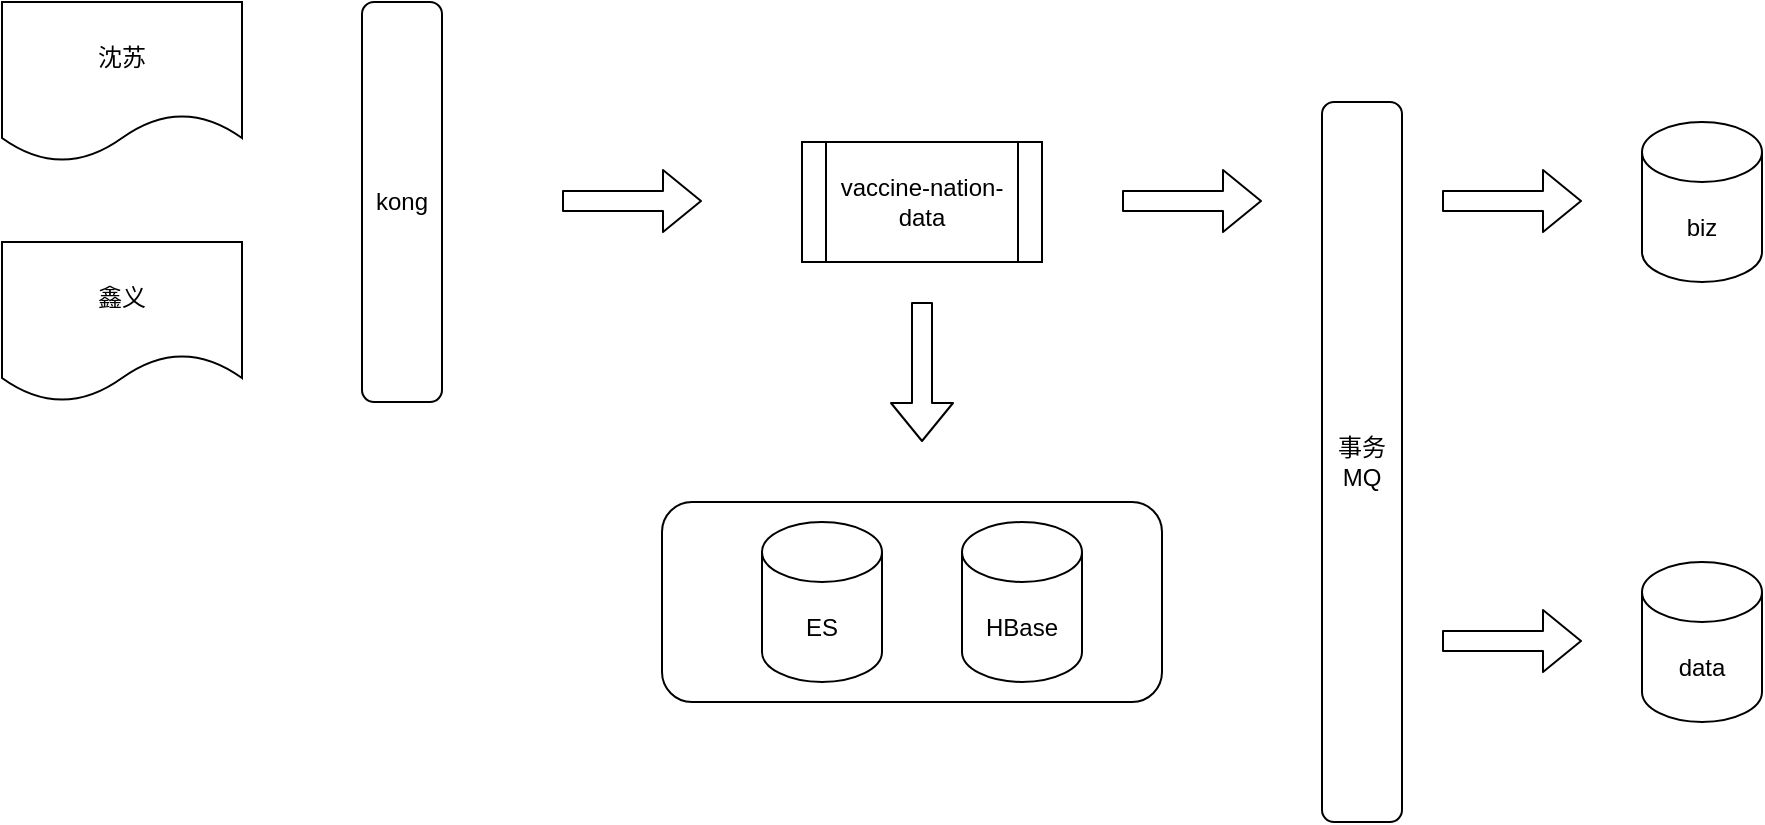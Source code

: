 <mxfile version="14.6.3" type="github">
  <diagram id="w0HFk6Fzwvmut8jecLAu" name="Page-1">
    <mxGraphModel dx="1666" dy="794" grid="1" gridSize="10" guides="1" tooltips="1" connect="1" arrows="1" fold="1" page="1" pageScale="1" pageWidth="1654" pageHeight="2336" math="0" shadow="0">
      <root>
        <mxCell id="0" />
        <mxCell id="1" parent="0" />
        <mxCell id="uhUfELOlSJboxnY-Z91E-13" value="" style="rounded=1;whiteSpace=wrap;html=1;" vertex="1" parent="1">
          <mxGeometry x="500" y="450" width="250" height="100" as="geometry" />
        </mxCell>
        <mxCell id="uhUfELOlSJboxnY-Z91E-3" value="沈苏" style="shape=document;whiteSpace=wrap;html=1;boundedLbl=1;" vertex="1" parent="1">
          <mxGeometry x="170" y="200" width="120" height="80" as="geometry" />
        </mxCell>
        <mxCell id="uhUfELOlSJboxnY-Z91E-4" value="鑫义" style="shape=document;whiteSpace=wrap;html=1;boundedLbl=1;" vertex="1" parent="1">
          <mxGeometry x="170" y="320" width="120" height="80" as="geometry" />
        </mxCell>
        <mxCell id="uhUfELOlSJboxnY-Z91E-5" value="kong" style="rounded=1;whiteSpace=wrap;html=1;" vertex="1" parent="1">
          <mxGeometry x="350" y="200" width="40" height="200" as="geometry" />
        </mxCell>
        <mxCell id="uhUfELOlSJboxnY-Z91E-6" value="" style="shape=flexArrow;endArrow=classic;html=1;" edge="1" parent="1">
          <mxGeometry width="50" height="50" relative="1" as="geometry">
            <mxPoint x="450" y="299.5" as="sourcePoint" />
            <mxPoint x="520" y="299.5" as="targetPoint" />
          </mxGeometry>
        </mxCell>
        <mxCell id="uhUfELOlSJboxnY-Z91E-9" value="vaccine-nation-data" style="shape=process;whiteSpace=wrap;html=1;backgroundOutline=1;" vertex="1" parent="1">
          <mxGeometry x="570" y="270" width="120" height="60" as="geometry" />
        </mxCell>
        <mxCell id="uhUfELOlSJboxnY-Z91E-10" value="" style="shape=flexArrow;endArrow=classic;html=1;" edge="1" parent="1">
          <mxGeometry width="50" height="50" relative="1" as="geometry">
            <mxPoint x="630" y="350" as="sourcePoint" />
            <mxPoint x="630" y="420" as="targetPoint" />
          </mxGeometry>
        </mxCell>
        <mxCell id="uhUfELOlSJboxnY-Z91E-11" value="ES" style="shape=cylinder3;whiteSpace=wrap;html=1;boundedLbl=1;backgroundOutline=1;size=15;" vertex="1" parent="1">
          <mxGeometry x="550" y="460" width="60" height="80" as="geometry" />
        </mxCell>
        <mxCell id="uhUfELOlSJboxnY-Z91E-12" value="HBase" style="shape=cylinder3;whiteSpace=wrap;html=1;boundedLbl=1;backgroundOutline=1;size=15;" vertex="1" parent="1">
          <mxGeometry x="650" y="460" width="60" height="80" as="geometry" />
        </mxCell>
        <mxCell id="uhUfELOlSJboxnY-Z91E-14" value="" style="shape=flexArrow;endArrow=classic;html=1;" edge="1" parent="1">
          <mxGeometry width="50" height="50" relative="1" as="geometry">
            <mxPoint x="730" y="299.5" as="sourcePoint" />
            <mxPoint x="800" y="299.5" as="targetPoint" />
          </mxGeometry>
        </mxCell>
        <mxCell id="uhUfELOlSJboxnY-Z91E-15" value="事务MQ" style="rounded=1;whiteSpace=wrap;html=1;" vertex="1" parent="1">
          <mxGeometry x="830" y="250" width="40" height="360" as="geometry" />
        </mxCell>
        <mxCell id="uhUfELOlSJboxnY-Z91E-17" value="" style="shape=flexArrow;endArrow=classic;html=1;" edge="1" parent="1">
          <mxGeometry width="50" height="50" relative="1" as="geometry">
            <mxPoint x="890" y="299.5" as="sourcePoint" />
            <mxPoint x="960" y="299.5" as="targetPoint" />
          </mxGeometry>
        </mxCell>
        <mxCell id="uhUfELOlSJboxnY-Z91E-18" value="biz" style="shape=cylinder3;whiteSpace=wrap;html=1;boundedLbl=1;backgroundOutline=1;size=15;" vertex="1" parent="1">
          <mxGeometry x="990" y="260" width="60" height="80" as="geometry" />
        </mxCell>
        <mxCell id="uhUfELOlSJboxnY-Z91E-19" value="" style="shape=flexArrow;endArrow=classic;html=1;" edge="1" parent="1">
          <mxGeometry width="50" height="50" relative="1" as="geometry">
            <mxPoint x="890" y="519.5" as="sourcePoint" />
            <mxPoint x="960" y="519.5" as="targetPoint" />
          </mxGeometry>
        </mxCell>
        <mxCell id="uhUfELOlSJboxnY-Z91E-20" value="data" style="shape=cylinder3;whiteSpace=wrap;html=1;boundedLbl=1;backgroundOutline=1;size=15;" vertex="1" parent="1">
          <mxGeometry x="990" y="480" width="60" height="80" as="geometry" />
        </mxCell>
      </root>
    </mxGraphModel>
  </diagram>
</mxfile>
